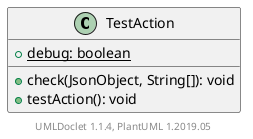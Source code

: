 @startuml

    class TestAction [[TestAction.html]] {
        {static} +debug: boolean
        +check(JsonObject, String[]): void
        +testAction(): void
    }


    center footer UMLDoclet 1.1.4, PlantUML 1.2019.05
@enduml
